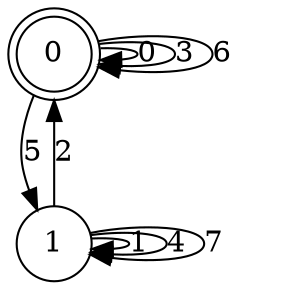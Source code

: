 digraph{
node [shape = doublecircle] 0 
node [shape = circle]
0 -> 0 [label=0]
0 -> 0 [label=3]
0 -> 1 [label=5]
0 -> 0 [label=6]
1 -> 1 [label=1]
1 -> 0 [label=2]
1 -> 1 [label=4]
1 -> 1 [label=7]
}